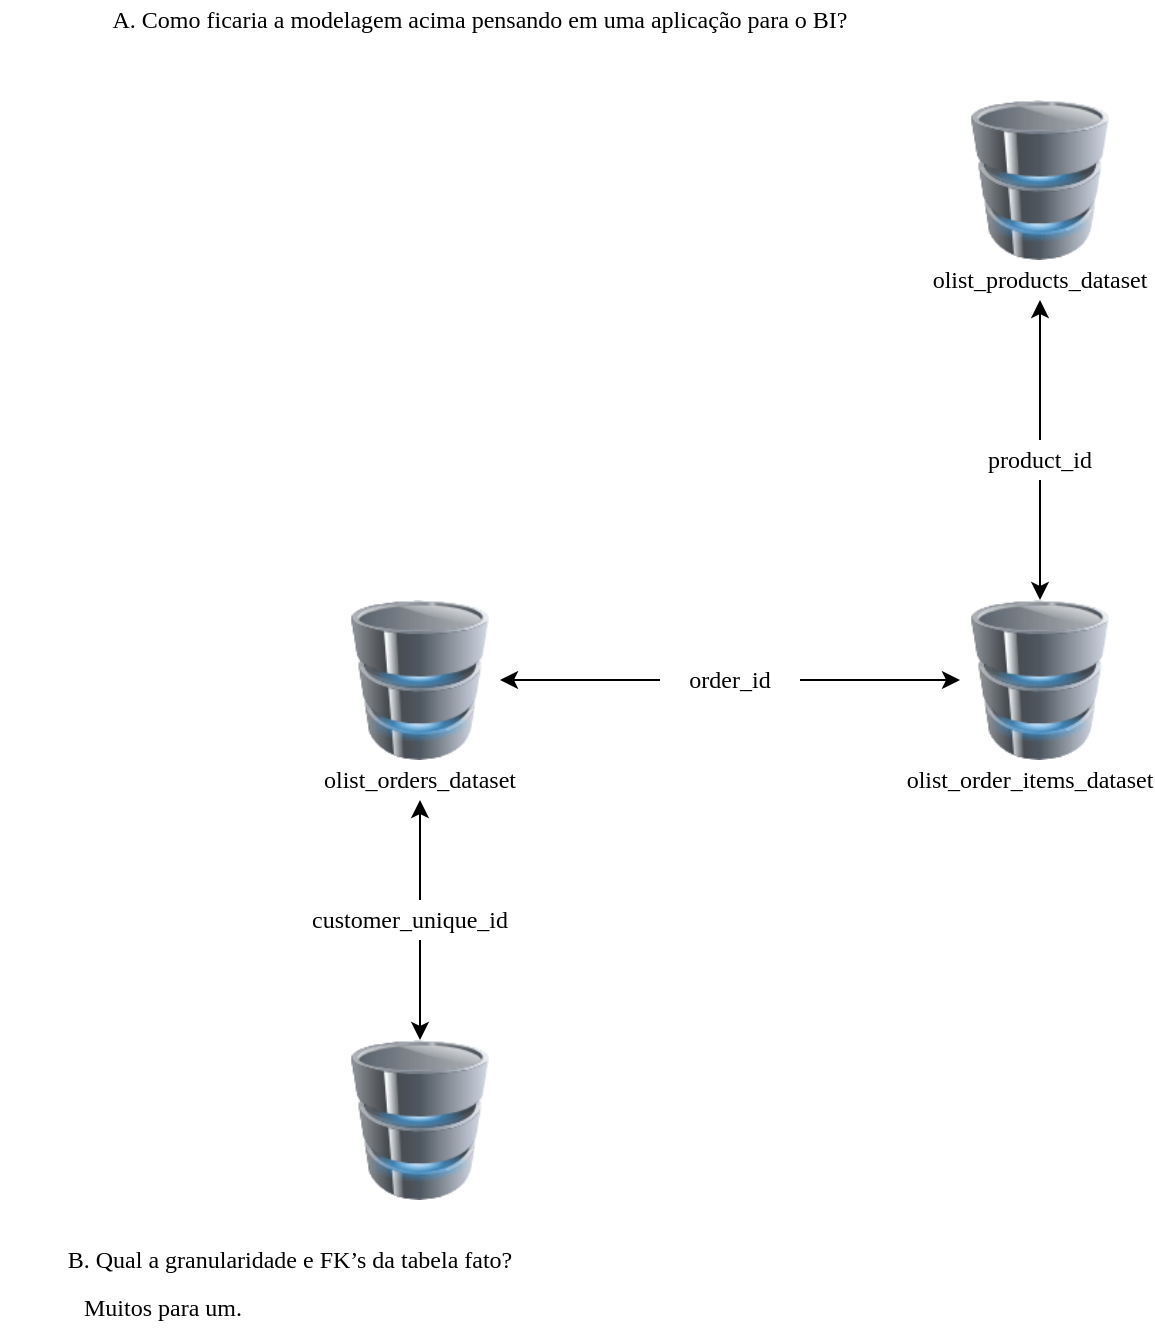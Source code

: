 <mxfile version="14.9.5" type="github">
  <diagram id="P4zqopr9uCK-OYBeBiVr" name="Page-1">
    <mxGraphModel dx="1422" dy="804" grid="1" gridSize="10" guides="1" tooltips="1" connect="1" arrows="1" fold="1" page="1" pageScale="1" pageWidth="827" pageHeight="1169" math="0" shadow="0">
      <root>
        <mxCell id="0" />
        <mxCell id="1" parent="0" />
        <mxCell id="r4rO_1cq1b3sR2HL8Qc_-7" style="edgeStyle=orthogonalEdgeStyle;rounded=0;orthogonalLoop=1;jettySize=auto;html=1;entryX=0.5;entryY=0;entryDx=0;entryDy=0;fontFamily=Verdana;startArrow=classic;startFill=1;sketch=0;exitX=0.5;exitY=1;exitDx=0;exitDy=0;" edge="1" parent="1" source="r4rO_1cq1b3sR2HL8Qc_-15" target="r4rO_1cq1b3sR2HL8Qc_-2">
          <mxGeometry relative="1" as="geometry" />
        </mxCell>
        <mxCell id="r4rO_1cq1b3sR2HL8Qc_-1" value="" style="image;html=1;image=img/lib/clip_art/computers/Database_128x128.png" vertex="1" parent="1">
          <mxGeometry x="520" y="60" width="80" height="80" as="geometry" />
        </mxCell>
        <mxCell id="r4rO_1cq1b3sR2HL8Qc_-8" style="edgeStyle=orthogonalEdgeStyle;rounded=0;sketch=0;orthogonalLoop=1;jettySize=auto;html=1;exitX=0;exitY=0.5;exitDx=0;exitDy=0;entryX=1;entryY=0.5;entryDx=0;entryDy=0;fontFamily=Verdana;startArrow=classic;startFill=1;" edge="1" parent="1" source="r4rO_1cq1b3sR2HL8Qc_-2" target="r4rO_1cq1b3sR2HL8Qc_-3">
          <mxGeometry relative="1" as="geometry" />
        </mxCell>
        <mxCell id="r4rO_1cq1b3sR2HL8Qc_-2" value="" style="image;html=1;image=img/lib/clip_art/computers/Database_128x128.png" vertex="1" parent="1">
          <mxGeometry x="520" y="310" width="80" height="80" as="geometry" />
        </mxCell>
        <mxCell id="r4rO_1cq1b3sR2HL8Qc_-9" style="edgeStyle=orthogonalEdgeStyle;rounded=0;sketch=0;orthogonalLoop=1;jettySize=auto;html=1;exitX=0.5;exitY=1;exitDx=0;exitDy=0;entryX=0.5;entryY=0;entryDx=0;entryDy=0;fontFamily=Verdana;startArrow=classic;startFill=1;" edge="1" parent="1" source="r4rO_1cq1b3sR2HL8Qc_-17" target="r4rO_1cq1b3sR2HL8Qc_-4">
          <mxGeometry relative="1" as="geometry" />
        </mxCell>
        <mxCell id="r4rO_1cq1b3sR2HL8Qc_-3" value="" style="image;html=1;image=img/lib/clip_art/computers/Database_128x128.png" vertex="1" parent="1">
          <mxGeometry x="210" y="310" width="80" height="80" as="geometry" />
        </mxCell>
        <mxCell id="r4rO_1cq1b3sR2HL8Qc_-4" value="" style="image;html=1;image=img/lib/clip_art/computers/Database_128x128.png" vertex="1" parent="1">
          <mxGeometry x="210" y="530" width="80" height="80" as="geometry" />
        </mxCell>
        <mxCell id="r4rO_1cq1b3sR2HL8Qc_-12" value="product_id&lt;br&gt;" style="text;html=1;strokeColor=none;align=center;verticalAlign=middle;whiteSpace=wrap;rounded=0;fontFamily=Verdana;shadow=0;fillColor=#FFFFFF;" vertex="1" parent="1">
          <mxGeometry x="525" y="230" width="70" height="20" as="geometry" />
        </mxCell>
        <mxCell id="r4rO_1cq1b3sR2HL8Qc_-13" value="order_id" style="text;html=1;strokeColor=none;align=center;verticalAlign=middle;whiteSpace=wrap;rounded=0;fontFamily=Verdana;shadow=0;fillColor=#FFFFFF;" vertex="1" parent="1">
          <mxGeometry x="370" y="340" width="70" height="20" as="geometry" />
        </mxCell>
        <mxCell id="r4rO_1cq1b3sR2HL8Qc_-14" value="customer_unique_id" style="text;html=1;strokeColor=none;align=center;verticalAlign=middle;whiteSpace=wrap;rounded=0;fontFamily=Verdana;shadow=0;fillColor=#FFFFFF;" vertex="1" parent="1">
          <mxGeometry x="210" y="460" width="70" height="20" as="geometry" />
        </mxCell>
        <mxCell id="r4rO_1cq1b3sR2HL8Qc_-15" value="olist_products_dataset" style="text;html=1;strokeColor=none;align=center;verticalAlign=middle;whiteSpace=wrap;rounded=0;fontFamily=Verdana;shadow=0;fillColor=#FFFFFF;" vertex="1" parent="1">
          <mxGeometry x="525" y="140" width="70" height="20" as="geometry" />
        </mxCell>
        <mxCell id="r4rO_1cq1b3sR2HL8Qc_-16" value="olist_order_items_dataset" style="text;html=1;strokeColor=none;align=center;verticalAlign=middle;whiteSpace=wrap;rounded=0;fontFamily=Verdana;shadow=0;fillColor=#FFFFFF;" vertex="1" parent="1">
          <mxGeometry x="520" y="390" width="70" height="20" as="geometry" />
        </mxCell>
        <mxCell id="r4rO_1cq1b3sR2HL8Qc_-17" value="olist_orders_dataset" style="text;html=1;strokeColor=none;align=center;verticalAlign=middle;whiteSpace=wrap;rounded=0;fontFamily=Verdana;shadow=0;fillColor=#FFFFFF;" vertex="1" parent="1">
          <mxGeometry x="215" y="390" width="70" height="20" as="geometry" />
        </mxCell>
        <mxCell id="r4rO_1cq1b3sR2HL8Qc_-20" value="A. Como ficaria a modelagem acima pensando em uma aplicação para o BI?" style="text;html=1;strokeColor=none;fillColor=none;align=center;verticalAlign=middle;whiteSpace=wrap;rounded=0;shadow=0;fontFamily=Verdana;" vertex="1" parent="1">
          <mxGeometry x="40" y="10" width="480" height="20" as="geometry" />
        </mxCell>
        <mxCell id="r4rO_1cq1b3sR2HL8Qc_-22" value="B. Qual a granularidade e FK’s da tabela fato?" style="text;html=1;strokeColor=none;fillColor=none;align=center;verticalAlign=middle;whiteSpace=wrap;rounded=0;shadow=0;fontFamily=Verdana;" vertex="1" parent="1">
          <mxGeometry x="40" y="630" width="290" height="20" as="geometry" />
        </mxCell>
        <mxCell id="r4rO_1cq1b3sR2HL8Qc_-23" value="Muitos para um." style="text;whiteSpace=wrap;html=1;fontFamily=Verdana;" vertex="1" parent="1">
          <mxGeometry x="80" y="650" width="290" height="30" as="geometry" />
        </mxCell>
      </root>
    </mxGraphModel>
  </diagram>
</mxfile>
